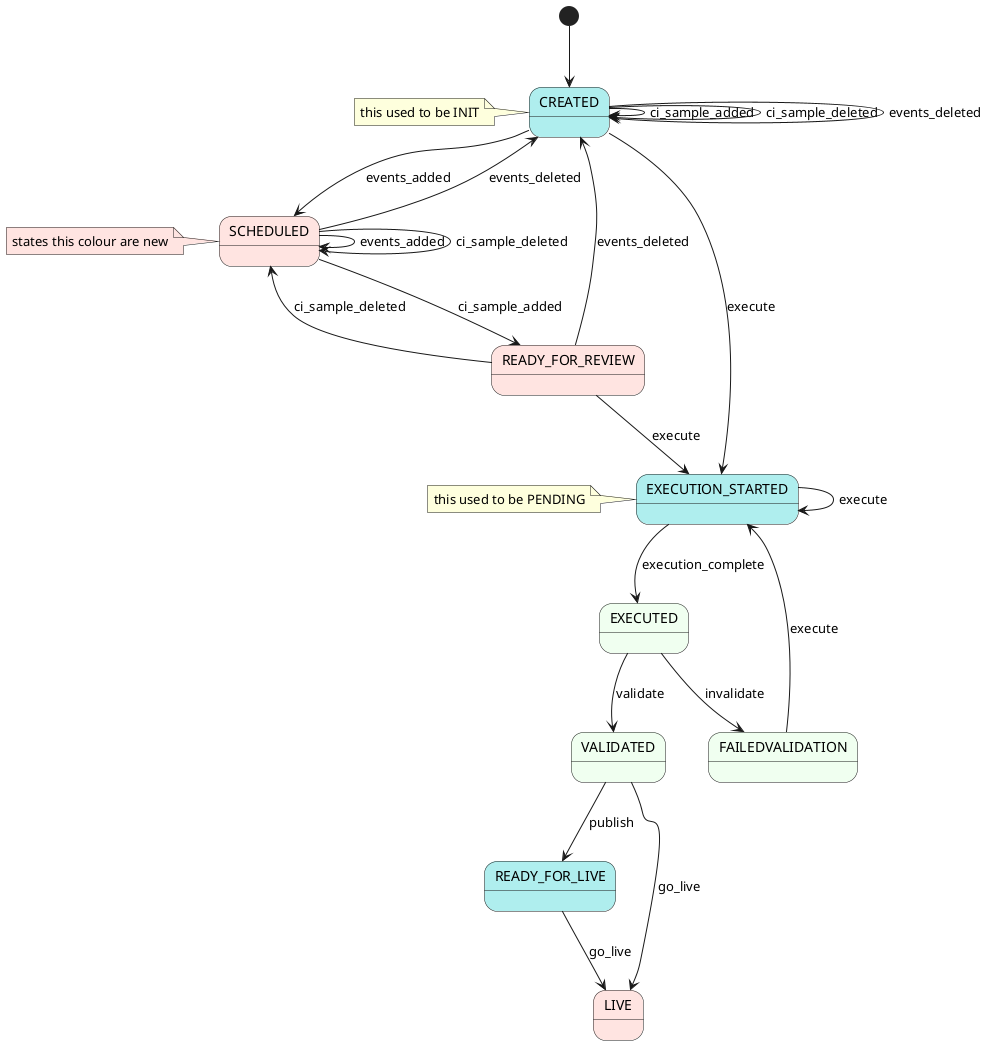 @startuml
skinparam state {
    BackgroundColor HoneyDew
    BackgroundColor<<New>> MistyRose
    BackgroundColor<<Changed>> PaleTurquoise
}
skinparam note {
    BackgroundColor<<New>> MistyRose
    BackgroundColor<<Changed>> PaleTurquoise
}

[*] --> CREATED
note left of CREATED : this used to be INIT
CREATED<<Changed>> --> CREATED : ci_sample_added
CREATED<<Changed>> --> CREATED : ci_sample_deleted
CREATED<<Changed>> --> CREATED : events_deleted
CREATED<<Changed>> --> SCHEDULED : events_added
note left #MistyRose
   states this colour are new
end note
CREATED --> EXECUTION_STARTED : execute
SCHEDULED<<New>> --> SCHEDULED : events_added
SCHEDULED<<New>> --> SCHEDULED : ci_sample_deleted
SCHEDULED<<New>> --> READY_FOR_REVIEW : ci_sample_added
READY_FOR_REVIEW<<New>> --> SCHEDULED : ci_sample_deleted
READY_FOR_REVIEW<<New>> --> CREATED : events_deleted
SCHEDULED<<New>> --> CREATED : events_deleted
READY_FOR_REVIEW<<New>> --> EXECUTION_STARTED : execute
EXECUTION_STARTED<<Changed>> --> EXECUTION_STARTED : execute
note left of EXECUTION_STARTED : this used to be PENDING
EXECUTION_STARTED --> EXECUTED : execution_complete
EXECUTED --> VALIDATED : validate
EXECUTED --> FAILEDVALIDATION : invalidate
VALIDATED --> READY_FOR_LIVE<<Changed>> : publish
VALIDATED  --> LIVE : go_live
READY_FOR_LIVE --> LIVE<<New>> : go_live
FAILEDVALIDATION --> EXECUTION_STARTED : execute
@enduml
